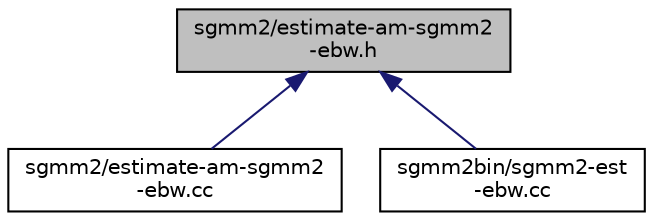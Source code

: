 digraph "sgmm2/estimate-am-sgmm2-ebw.h"
{
  edge [fontname="Helvetica",fontsize="10",labelfontname="Helvetica",labelfontsize="10"];
  node [fontname="Helvetica",fontsize="10",shape=record];
  Node73 [label="sgmm2/estimate-am-sgmm2\l-ebw.h",height=0.2,width=0.4,color="black", fillcolor="grey75", style="filled", fontcolor="black"];
  Node73 -> Node74 [dir="back",color="midnightblue",fontsize="10",style="solid",fontname="Helvetica"];
  Node74 [label="sgmm2/estimate-am-sgmm2\l-ebw.cc",height=0.2,width=0.4,color="black", fillcolor="white", style="filled",URL="$estimate-am-sgmm2-ebw_8cc.html"];
  Node73 -> Node75 [dir="back",color="midnightblue",fontsize="10",style="solid",fontname="Helvetica"];
  Node75 [label="sgmm2bin/sgmm2-est\l-ebw.cc",height=0.2,width=0.4,color="black", fillcolor="white", style="filled",URL="$sgmm2-est-ebw_8cc.html"];
}

